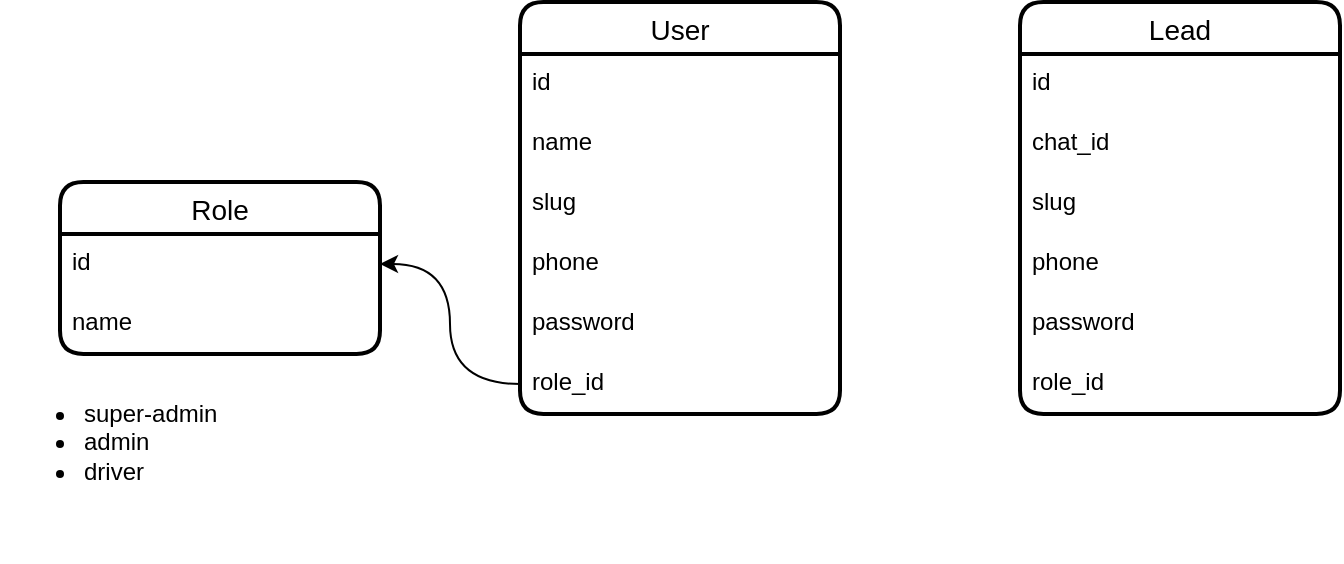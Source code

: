 <mxfile version="22.0.4" type="github">
  <diagram name="Страница — 1" id="nPKgQsTqUa-yREv4XHLt">
    <mxGraphModel dx="2473" dy="429" grid="1" gridSize="10" guides="1" tooltips="1" connect="1" arrows="1" fold="1" page="1" pageScale="1" pageWidth="827" pageHeight="1169" math="0" shadow="0">
      <root>
        <mxCell id="0" />
        <mxCell id="1" parent="0" />
        <mxCell id="25akcrkQSWf7glZGq-xv-1" value="User" style="swimlane;fontStyle=0;childLayout=stackLayout;horizontal=1;startSize=26;horizontalStack=0;resizeParent=1;resizeParentMax=0;resizeLast=0;collapsible=1;marginBottom=0;align=center;fontSize=14;strokeWidth=2;rounded=1;shadow=0;glass=0;swimlaneLine=1;" parent="1" vertex="1">
          <mxGeometry x="-1380" y="640" width="160" height="206" as="geometry" />
        </mxCell>
        <mxCell id="25akcrkQSWf7glZGq-xv-2" value="id" style="text;strokeColor=none;fillColor=none;spacingLeft=4;spacingRight=4;overflow=hidden;rotatable=0;points=[[0,0.5],[1,0.5]];portConstraint=eastwest;fontSize=12;whiteSpace=wrap;html=1;" parent="25akcrkQSWf7glZGq-xv-1" vertex="1">
          <mxGeometry y="26" width="160" height="30" as="geometry" />
        </mxCell>
        <mxCell id="25akcrkQSWf7glZGq-xv-3" value="name" style="text;strokeColor=none;fillColor=none;spacingLeft=4;spacingRight=4;overflow=hidden;rotatable=0;points=[[0,0.5],[1,0.5]];portConstraint=eastwest;fontSize=12;whiteSpace=wrap;html=1;" parent="25akcrkQSWf7glZGq-xv-1" vertex="1">
          <mxGeometry y="56" width="160" height="30" as="geometry" />
        </mxCell>
        <mxCell id="25akcrkQSWf7glZGq-xv-4" value="slug" style="text;strokeColor=none;fillColor=none;spacingLeft=4;spacingRight=4;overflow=hidden;rotatable=0;points=[[0,0.5],[1,0.5]];portConstraint=eastwest;fontSize=12;whiteSpace=wrap;html=1;" parent="25akcrkQSWf7glZGq-xv-1" vertex="1">
          <mxGeometry y="86" width="160" height="30" as="geometry" />
        </mxCell>
        <mxCell id="25akcrkQSWf7glZGq-xv-5" value="phone" style="text;strokeColor=none;fillColor=none;spacingLeft=4;spacingRight=4;overflow=hidden;rotatable=0;points=[[0,0.5],[1,0.5]];portConstraint=eastwest;fontSize=12;whiteSpace=wrap;html=1;" parent="25akcrkQSWf7glZGq-xv-1" vertex="1">
          <mxGeometry y="116" width="160" height="30" as="geometry" />
        </mxCell>
        <mxCell id="25akcrkQSWf7glZGq-xv-6" value="password" style="text;strokeColor=none;fillColor=none;spacingLeft=4;spacingRight=4;overflow=hidden;rotatable=0;points=[[0,0.5],[1,0.5]];portConstraint=eastwest;fontSize=12;whiteSpace=wrap;html=1;" parent="25akcrkQSWf7glZGq-xv-1" vertex="1">
          <mxGeometry y="146" width="160" height="30" as="geometry" />
        </mxCell>
        <mxCell id="25akcrkQSWf7glZGq-xv-7" value="role_id" style="text;strokeColor=none;fillColor=none;spacingLeft=4;spacingRight=4;overflow=hidden;rotatable=0;points=[[0,0.5],[1,0.5]];portConstraint=eastwest;fontSize=12;whiteSpace=wrap;html=1;" parent="25akcrkQSWf7glZGq-xv-1" vertex="1">
          <mxGeometry y="176" width="160" height="30" as="geometry" />
        </mxCell>
        <mxCell id="25akcrkQSWf7glZGq-xv-8" value="Role" style="swimlane;fontStyle=0;childLayout=stackLayout;horizontal=1;startSize=26;horizontalStack=0;resizeParent=1;resizeParentMax=0;resizeLast=0;collapsible=1;marginBottom=0;align=center;fontSize=14;strokeWidth=2;rounded=1;shadow=0;glass=0;swimlaneLine=1;" parent="1" vertex="1">
          <mxGeometry x="-1610" y="730" width="160" height="86" as="geometry" />
        </mxCell>
        <mxCell id="25akcrkQSWf7glZGq-xv-9" value="id" style="text;strokeColor=none;fillColor=none;spacingLeft=4;spacingRight=4;overflow=hidden;rotatable=0;points=[[0,0.5],[1,0.5]];portConstraint=eastwest;fontSize=12;whiteSpace=wrap;html=1;" parent="25akcrkQSWf7glZGq-xv-8" vertex="1">
          <mxGeometry y="26" width="160" height="30" as="geometry" />
        </mxCell>
        <mxCell id="25akcrkQSWf7glZGq-xv-10" value="name" style="text;strokeColor=none;fillColor=none;spacingLeft=4;spacingRight=4;overflow=hidden;rotatable=0;points=[[0,0.5],[1,0.5]];portConstraint=eastwest;fontSize=12;whiteSpace=wrap;html=1;" parent="25akcrkQSWf7glZGq-xv-8" vertex="1">
          <mxGeometry y="56" width="160" height="30" as="geometry" />
        </mxCell>
        <mxCell id="25akcrkQSWf7glZGq-xv-11" style="edgeStyle=orthogonalEdgeStyle;rounded=0;orthogonalLoop=1;jettySize=auto;html=1;entryX=1;entryY=0.5;entryDx=0;entryDy=0;curved=1;" parent="1" source="25akcrkQSWf7glZGq-xv-7" target="25akcrkQSWf7glZGq-xv-9" edge="1">
          <mxGeometry relative="1" as="geometry" />
        </mxCell>
        <mxCell id="SCiiHCAv5geelPgDRof5-1" value="&lt;ul&gt;&lt;li&gt;super-admin&lt;/li&gt;&lt;li&gt;admin&lt;/li&gt;&lt;li&gt;driver&lt;/li&gt;&lt;/ul&gt;" style="text;strokeColor=none;fillColor=none;html=1;whiteSpace=wrap;verticalAlign=middle;overflow=hidden;" vertex="1" parent="1">
          <mxGeometry x="-1640" y="800" width="233" height="120" as="geometry" />
        </mxCell>
        <mxCell id="SCiiHCAv5geelPgDRof5-3" value="Lead" style="swimlane;fontStyle=0;childLayout=stackLayout;horizontal=1;startSize=26;horizontalStack=0;resizeParent=1;resizeParentMax=0;resizeLast=0;collapsible=1;marginBottom=0;align=center;fontSize=14;strokeWidth=2;rounded=1;shadow=0;glass=0;swimlaneLine=1;" vertex="1" parent="1">
          <mxGeometry x="-1130" y="640" width="160" height="206" as="geometry" />
        </mxCell>
        <mxCell id="SCiiHCAv5geelPgDRof5-4" value="id" style="text;strokeColor=none;fillColor=none;spacingLeft=4;spacingRight=4;overflow=hidden;rotatable=0;points=[[0,0.5],[1,0.5]];portConstraint=eastwest;fontSize=12;whiteSpace=wrap;html=1;" vertex="1" parent="SCiiHCAv5geelPgDRof5-3">
          <mxGeometry y="26" width="160" height="30" as="geometry" />
        </mxCell>
        <mxCell id="SCiiHCAv5geelPgDRof5-5" value="chat_id" style="text;strokeColor=none;fillColor=none;spacingLeft=4;spacingRight=4;overflow=hidden;rotatable=0;points=[[0,0.5],[1,0.5]];portConstraint=eastwest;fontSize=12;whiteSpace=wrap;html=1;" vertex="1" parent="SCiiHCAv5geelPgDRof5-3">
          <mxGeometry y="56" width="160" height="30" as="geometry" />
        </mxCell>
        <mxCell id="SCiiHCAv5geelPgDRof5-6" value="slug" style="text;strokeColor=none;fillColor=none;spacingLeft=4;spacingRight=4;overflow=hidden;rotatable=0;points=[[0,0.5],[1,0.5]];portConstraint=eastwest;fontSize=12;whiteSpace=wrap;html=1;" vertex="1" parent="SCiiHCAv5geelPgDRof5-3">
          <mxGeometry y="86" width="160" height="30" as="geometry" />
        </mxCell>
        <mxCell id="SCiiHCAv5geelPgDRof5-7" value="phone" style="text;strokeColor=none;fillColor=none;spacingLeft=4;spacingRight=4;overflow=hidden;rotatable=0;points=[[0,0.5],[1,0.5]];portConstraint=eastwest;fontSize=12;whiteSpace=wrap;html=1;" vertex="1" parent="SCiiHCAv5geelPgDRof5-3">
          <mxGeometry y="116" width="160" height="30" as="geometry" />
        </mxCell>
        <mxCell id="SCiiHCAv5geelPgDRof5-8" value="password" style="text;strokeColor=none;fillColor=none;spacingLeft=4;spacingRight=4;overflow=hidden;rotatable=0;points=[[0,0.5],[1,0.5]];portConstraint=eastwest;fontSize=12;whiteSpace=wrap;html=1;" vertex="1" parent="SCiiHCAv5geelPgDRof5-3">
          <mxGeometry y="146" width="160" height="30" as="geometry" />
        </mxCell>
        <mxCell id="SCiiHCAv5geelPgDRof5-9" value="role_id" style="text;strokeColor=none;fillColor=none;spacingLeft=4;spacingRight=4;overflow=hidden;rotatable=0;points=[[0,0.5],[1,0.5]];portConstraint=eastwest;fontSize=12;whiteSpace=wrap;html=1;" vertex="1" parent="SCiiHCAv5geelPgDRof5-3">
          <mxGeometry y="176" width="160" height="30" as="geometry" />
        </mxCell>
      </root>
    </mxGraphModel>
  </diagram>
</mxfile>
